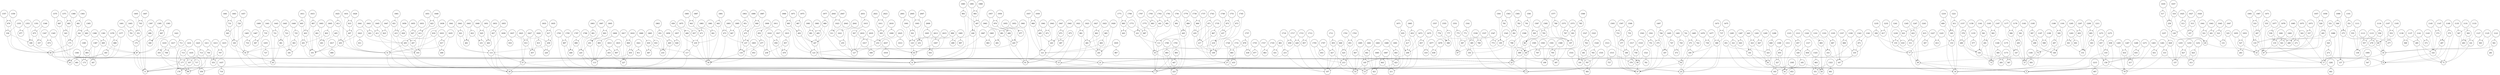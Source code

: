 digraph G {
  rankdir=TB;
  node [fontsize=30 style=filled fillcolor=white];

  // Radical
  node [shape=doublecircle];
  9 [label=<9>];
  15 [label=<15>];
  21 [label=<21>];
  25 [label=<25>];
  33 [label=<33>];
  35 [label=<35>];
  39 [label=<39>];
  49 [label=<49>];
  51 [label=<51>];
  55 [label=<55>];
  57 [label=<57>];
  65 [label=<65>];
  69 [label=<69>];
  77 [label=<77>];
  85 [label=<85>];
  87 [label=<87>];
  91 [label=<91>];
  93 [label=<93>];
  95 [label=<95>];
  105 [label=<105>];
  111 [label=<111>];
  115 [label=<115>];
  119 [label=<119>];
  121 [label=<121>];
  123 [label=<123>];
  129 [label=<129>];
  133 [label=<133>];
  141 [label=<141>];
  143 [label=<143>];
  145 [label=<145>];
  155 [label=<155>];
  159 [label=<159>];
  161 [label=<161>];
  165 [label=<165>];
  169 [label=<169>];
  177 [label=<177>];
  183 [label=<183>];
  185 [label=<185>];
  187 [label=<187>];
  195 [label=<195>];
  201 [label=<201>];
  203 [label=<203>];
  205 [label=<205>];
  209 [label=<209>];
  213 [label=<213>];
  215 [label=<215>];
  217 [label=<217>];
  219 [label=<219>];
  221 [label=<221>];
  231 [label=<231>];
  235 [label=<235>];
  237 [label=<237>];
  247 [label=<247>];
  249 [label=<249>];
  253 [label=<253>];
  255 [label=<255>];
  259 [label=<259>];
  265 [label=<265>];
  267 [label=<267>];
  273 [label=<273>];
  285 [label=<285>];
  287 [label=<287>];
  289 [label=<289>];
  291 [label=<291>];
  295 [label=<295>];
  299 [label=<299>];
  301 [label=<301>];
  303 [label=<303>];
  305 [label=<305>];
  309 [label=<309>];
  319 [label=<319>];
  321 [label=<321>];
  323 [label=<323>];
  327 [label=<327>];
  329 [label=<329>];
  335 [label=<335>];
  339 [label=<339>];
  341 [label=<341>];
  345 [label=<345>];
  355 [label=<355>];
  357 [label=<357>];
  361 [label=<361>];
  365 [label=<365>];
  371 [label=<371>];
  377 [label=<377>];
  381 [label=<381>];
  385 [label=<385>];
  391 [label=<391>];
  393 [label=<393>];
  395 [label=<395>];
  399 [label=<399>];
  403 [label=<403>];
  407 [label=<407>];
  411 [label=<411>];
  413 [label=<413>];
  415 [label=<415>];
  417 [label=<417>];
  427 [label=<427>];
  429 [label=<429>];
  435 [label=<435>];
  437 [label=<437>];
  445 [label=<445>];
  447 [label=<447>];
  451 [label=<451>];
  453 [label=<453>];
  455 [label=<455>];
  465 [label=<465>];
  469 [label=<469>];
  471 [label=<471>];
  473 [label=<473>];
  481 [label=<481>];
  483 [label=<483>];
  485 [label=<485>];
  489 [label=<489>];
  493 [label=<493>];
  497 [label=<497>];
  501 [label=<501>];
  505 [label=<505>];
  511 [label=<511>];
  515 [label=<515>];
  517 [label=<517>];
  519 [label=<519>];
  527 [label=<527>];
  529 [label=<529>];
  533 [label=<533>];
  535 [label=<535>];
  537 [label=<537>];
  543 [label=<543>];
  545 [label=<545>];
  551 [label=<551>];
  553 [label=<553>];
  555 [label=<555>];
  559 [label=<559>];
  561 [label=<561>];
  565 [label=<565>];
  573 [label=<573>];
  579 [label=<579>];
  581 [label=<581>];
  583 [label=<583>];
  589 [label=<589>];
  591 [label=<591>];
  595 [label=<595>];
  597 [label=<597>];
  609 [label=<609>];
  611 [label=<611>];
  615 [label=<615>];
  623 [label=<623>];
  627 [label=<627>];
  629 [label=<629>];
  633 [label=<633>];
  635 [label=<635>];
  645 [label=<645>];
  649 [label=<649>];
  651 [label=<651>];
  655 [label=<655>];
  663 [label=<663>];
  665 [label=<665>];
  667 [label=<667>];
  669 [label=<669>];
  671 [label=<671>];
  679 [label=<679>];
  681 [label=<681>];
  685 [label=<685>];
  687 [label=<687>];
  689 [label=<689>];
  695 [label=<695>];
  697 [label=<697>];
  699 [label=<699>];
  703 [label=<703>];
  705 [label=<705>];
  707 [label=<707>];
  713 [label=<713>];
  715 [label=<715>];
  717 [label=<717>];
  721 [label=<721>];
  723 [label=<723>];
  731 [label=<731>];
  737 [label=<737>];
  741 [label=<741>];
  745 [label=<745>];
  749 [label=<749>];
  753 [label=<753>];
  755 [label=<755>];
  759 [label=<759>];
  763 [label=<763>];
  767 [label=<767>];
  771 [label=<771>];
  777 [label=<777>];
  779 [label=<779>];
  781 [label=<781>];
  785 [label=<785>];
  789 [label=<789>];
  791 [label=<791>];
  793 [label=<793>];
  795 [label=<795>];
  799 [label=<799>];
  803 [label=<803>];
  805 [label=<805>];
  807 [label=<807>];
  813 [label=<813>];
  815 [label=<815>];
  817 [label=<817>];
  831 [label=<831>];
  835 [label=<835>];
  841 [label=<841>];
  843 [label=<843>];
  849 [label=<849>];
  851 [label=<851>];
  861 [label=<861>];
  865 [label=<865>];
  869 [label=<869>];
  871 [label=<871>];
  879 [label=<879>];
  885 [label=<885>];
  889 [label=<889>];
  893 [label=<893>];
  895 [label=<895>];
  897 [label=<897>];
  899 [label=<899>];
  901 [label=<901>];
  903 [label=<903>];
  905 [label=<905>];
  913 [label=<913>];
  915 [label=<915>];
  917 [label=<917>];
  921 [label=<921>];
  923 [label=<923>];
  933 [label=<933>];
  935 [label=<935>];
  939 [label=<939>];
  943 [label=<943>];
  949 [label=<949>];
  951 [label=<951>];
  955 [label=<955>];
  957 [label=<957>];
  959 [label=<959>];
  961 [label=<961>];
  965 [label=<965>];
  969 [label=<969>];
  973 [label=<973>];
  979 [label=<979>];
  985 [label=<985>];
  987 [label=<987>];
  989 [label=<989>];
  993 [label=<993>];
  995 [label=<995>];
  1001 [label=<1001>];
  1003 [label=<1003>];
  1005 [label=<1005>];
  1007 [label=<1007>];
  1011 [label=<1011>];
  1015 [label=<1015>];
  1023 [label=<1023>];
  1027 [label=<1027>];
  1037 [label=<1037>];
  1041 [label=<1041>];
  1043 [label=<1043>];
  1045 [label=<1045>];
  1047 [label=<1047>];
  1055 [label=<1055>];
  1057 [label=<1057>];
  1059 [label=<1059>];
  1065 [label=<1065>];
  1067 [label=<1067>];
  1073 [label=<1073>];
  1077 [label=<1077>];
  1079 [label=<1079>];
  1081 [label=<1081>];
  1085 [label=<1085>];
  1095 [label=<1095>];
  1099 [label=<1099>];
  1101 [label=<1101>];
  1105 [label=<1105>];
  1111 [label=<1111>];
  1113 [label=<1113>];
  1115 [label=<1115>];
  1119 [label=<1119>];
  1121 [label=<1121>];
  1131 [label=<1131>];
  1133 [label=<1133>];
  1135 [label=<1135>];
  1137 [label=<1137>];
  1139 [label=<1139>];
  1141 [label=<1141>];
  1145 [label=<1145>];
  1147 [label=<1147>];
  1149 [label=<1149>];
  1155 [label=<1155>];
  1157 [label=<1157>];
  1159 [label=<1159>];
  1165 [label=<1165>];
  1167 [label=<1167>];
  1169 [label=<1169>];
  1173 [label=<1173>];
  1177 [label=<1177>];
  1185 [label=<1185>];
  1189 [label=<1189>];
  1191 [label=<1191>];
  1195 [label=<1195>];
  1199 [label=<1199>];
  1203 [label=<1203>];
  1205 [label=<1205>];
  1207 [label=<1207>];
  1209 [label=<1209>];
  1211 [label=<1211>];
  1219 [label=<1219>];
  1221 [label=<1221>];
  1227 [label=<1227>];
  1235 [label=<1235>];
  1239 [label=<1239>];
  1241 [label=<1241>];
  1243 [label=<1243>];
  1245 [label=<1245>];
  1247 [label=<1247>];
  1253 [label=<1253>];
  1255 [label=<1255>];
  1257 [label=<1257>];
  1261 [label=<1261>];
  1263 [label=<1263>];
  1265 [label=<1265>];
  1267 [label=<1267>];
  1271 [label=<1271>];
  1273 [label=<1273>];
  1281 [label=<1281>];
  1285 [label=<1285>];
  1293 [label=<1293>];
  1295 [label=<1295>];
  1299 [label=<1299>];
  1309 [label=<1309>];
  1311 [label=<1311>];
  1313 [label=<1313>];
  1315 [label=<1315>];
  1317 [label=<1317>];
  1329 [label=<1329>];
  1333 [label=<1333>];
  1335 [label=<1335>];
  1337 [label=<1337>];
  1339 [label=<1339>];
  1343 [label=<1343>];
  1345 [label=<1345>];
  1347 [label=<1347>];
  1349 [label=<1349>];
  1351 [label=<1351>];
  1353 [label=<1353>];
  1355 [label=<1355>];
  1357 [label=<1357>];
  1363 [label=<1363>];
  1365 [label=<1365>];
  1369 [label=<1369>];
  1371 [label=<1371>];
  1379 [label=<1379>];
  1383 [label=<1383>];
  1385 [label=<1385>];
  1387 [label=<1387>];
  1389 [label=<1389>];
  1391 [label=<1391>];
  1393 [label=<1393>];
  1397 [label=<1397>];
  1401 [label=<1401>];
  1403 [label=<1403>];
  1405 [label=<1405>];
  1407 [label=<1407>];
  1411 [label=<1411>];
  1415 [label=<1415>];
  1417 [label=<1417>];
  1419 [label=<1419>];
  1435 [label=<1435>];
  1437 [label=<1437>];
  1441 [label=<1441>];
  1443 [label=<1443>];
  1455 [label=<1455>];
  1457 [label=<1457>];
  1461 [label=<1461>];
  1463 [label=<1463>];
  1465 [label=<1465>];
  1469 [label=<1469>];
  1473 [label=<1473>];
  1477 [label=<1477>];
  1479 [label=<1479>];
  1491 [label=<1491>];
  1495 [label=<1495>];
  1497 [label=<1497>];
  1501 [label=<1501>];
  1505 [label=<1505>];
  1507 [label=<1507>];
  1509 [label=<1509>];
  1513 [label=<1513>];
  1515 [label=<1515>];
  1517 [label=<1517>];
  1527 [label=<1527>];
  1529 [label=<1529>];
  1533 [label=<1533>];
  1535 [label=<1535>];
  1537 [label=<1537>];
  1541 [label=<1541>];
  1545 [label=<1545>];
  1547 [label=<1547>];
  1551 [label=<1551>];
  1555 [label=<1555>];
  1561 [label=<1561>];
  1563 [label=<1563>];
  1565 [label=<1565>];
  1569 [label=<1569>];
  1577 [label=<1577>];
  1581 [label=<1581>];
  1585 [label=<1585>];
  1589 [label=<1589>];
  1591 [label=<1591>];
  1595 [label=<1595>];
  1599 [label=<1599>];
  1603 [label=<1603>];
  1605 [label=<1605>];
  1615 [label=<1615>];
  1623 [label=<1623>];
  1631 [label=<1631>];
  1633 [label=<1633>];
  1635 [label=<1635>];
  1639 [label=<1639>];
  1641 [label=<1641>];
  1643 [label=<1643>];
  1645 [label=<1645>];
  1649 [label=<1649>];
  1651 [label=<1651>];
  1653 [label=<1653>];
  1655 [label=<1655>];
  1659 [label=<1659>];
  1661 [label=<1661>];
  1671 [label=<1671>];
  1673 [label=<1673>];
  1677 [label=<1677>];
  1679 [label=<1679>];
  1681 [label=<1681>];
  1685 [label=<1685>];
  1687 [label=<1687>];
  1689 [label=<1689>];
  1691 [label=<1691>];
  1695 [label=<1695>];
  1703 [label=<1703>];
  1705 [label=<1705>];
  1707 [label=<1707>];
  1711 [label=<1711>];
  1713 [label=<1713>];
  1717 [label=<1717>];
  1727 [label=<1727>];
  1729 [label=<1729>];
  1731 [label=<1731>];
  1735 [label=<1735>];
  1739 [label=<1739>];
  1743 [label=<1743>];
  1745 [label=<1745>];
  1749 [label=<1749>];
  1751 [label=<1751>];
  1757 [label=<1757>];
  1761 [label=<1761>];
  1763 [label=<1763>];
  1765 [label=<1765>];
  1767 [label=<1767>];
  1769 [label=<1769>];
  1771 [label=<1771>];
  1779 [label=<1779>];
  1781 [label=<1781>];
  1785 [label=<1785>];
  1793 [label=<1793>];
  1795 [label=<1795>];
  1797 [label=<1797>];
  1799 [label=<1799>];
  1803 [label=<1803>];
  1807 [label=<1807>];
  1817 [label=<1817>];
  1819 [label=<1819>];
  1821 [label=<1821>];
  1829 [label=<1829>];
  1833 [label=<1833>];
  1835 [label=<1835>];
  1837 [label=<1837>];
  1839 [label=<1839>];
  1841 [label=<1841>];
  1843 [label=<1843>];
  1849 [label=<1849>];
  1851 [label=<1851>];
  1853 [label=<1853>];
  1855 [label=<1855>];
  1857 [label=<1857>];
  1865 [label=<1865>];
  1869 [label=<1869>];
  1883 [label=<1883>];
  1885 [label=<1885>];
  1887 [label=<1887>];
  1891 [label=<1891>];
  1893 [label=<1893>];
  1895 [label=<1895>];
  1897 [label=<1897>];
  1903 [label=<1903>];
  1905 [label=<1905>];
  1909 [label=<1909>];
  1915 [label=<1915>];
  1919 [label=<1919>];
  1921 [label=<1921>];
  1923 [label=<1923>];
  1927 [label=<1927>];
  1929 [label=<1929>];
  1937 [label=<1937>];
  1939 [label=<1939>];
  1941 [label=<1941>];
  1943 [label=<1943>];
  1945 [label=<1945>];
  1947 [label=<1947>];
  1955 [label=<1955>];
  1957 [label=<1957>];
  1959 [label=<1959>];
  1961 [label=<1961>];
  1963 [label=<1963>];
  1965 [label=<1965>];
  1967 [label=<1967>];
  1969 [label=<1969>];
  1977 [label=<1977>];
  1981 [label=<1981>];
  1983 [label=<1983>];
  1985 [label=<1985>];
  1991 [label=<1991>];
  1995 [label=<1995>];
  2001 [label=<2001>];
  2005 [label=<2005>];
  2013 [label=<2013>];
  2015 [label=<2015>];
  2019 [label=<2019>];
  2021 [label=<2021>];
  2031 [label=<2031>];
  2033 [label=<2033>];
  2035 [label=<2035>];
  2037 [label=<2037>];
  2041 [label=<2041>];
  2045 [label=<2045>];
  2047 [label=<2047>];

  // Edges
  9 -> 5;
  15 -> 7;
  21 -> 5;
  21 -> 11;
  25 -> 3;
  25 -> 13;
  27 -> 13;
  27 -> 7;
  33 -> 17;
  35 -> 17;
  35 -> 9;
  39 -> 19;
  39 -> 5;
  45 -> 11;
  45 -> 23;
  49 -> 3;
  49 -> 25;
  51 -> 25;
  51 -> 13;
  55 -> 27;
  55 -> 7;
  57 -> 7;
  57 -> 29;
  63 -> 31;
  65 -> 33;
  69 -> 17;
  69 -> 35;
  75 -> 37;
  75 -> 19;
  77 -> 19;
  77 -> 39;
  81 -> 5;
  81 -> 41;
  85 -> 21;
  85 -> 43;
  87 -> 43;
  87 -> 11;
  91 -> 45;
  91 -> 23;
  93 -> 23;
  93 -> 47;
  95 -> 47;
  95 -> 3;
  99 -> 49;
  99 -> 25;
  105 -> 13;
  105 -> 53;
  111 -> 55;
  111 -> 7;
  115 -> 57;
  115 -> 29;
  117 -> 29;
  117 -> 59;
  119 -> 59;
  119 -> 15;
  121 -> 15;
  121 -> 61;
  123 -> 61;
  123 -> 31;
  125 -> 31;
  125 -> 63;
  129 -> 65;
  133 -> 33;
  133 -> 67;
  135 -> 67;
  135 -> 17;
  141 -> 35;
  141 -> 71;
  143 -> 71;
  143 -> 9;
  145 -> 9;
  145 -> 73;
  147 -> 73;
  147 -> 37;
  153 -> 19;
  153 -> 77;
  155 -> 77;
  155 -> 39;
  159 -> 79;
  159 -> 5;
  161 -> 5;
  161 -> 81;
  165 -> 41;
  165 -> 83;
  169 -> 21;
  169 -> 85;
  171 -> 85;
  171 -> 43;
  175 -> 87;
  175 -> 11;
  177 -> 11;
  177 -> 89;
  183 -> 91;
  183 -> 23;
  185 -> 23;
  185 -> 93;
  187 -> 93;
  187 -> 47;
  189 -> 47;
  189 -> 95;
  195 -> 97;
  195 -> 49;
  201 -> 25;
  201 -> 101;
  203 -> 101;
  203 -> 51;
  205 -> 51;
  205 -> 103;
  207 -> 103;
  207 -> 13;
  209 -> 13;
  209 -> 105;
  213 -> 53;
  213 -> 107;
  215 -> 107;
  215 -> 27;
  217 -> 27;
  217 -> 109;
  219 -> 109;
  219 -> 55;
  221 -> 55;
  221 -> 111;
  225 -> 7;
  225 -> 113;
  231 -> 115;
  231 -> 29;
  235 -> 117;
  235 -> 59;
  237 -> 59;
  237 -> 119;
  243 -> 121;
  243 -> 61;
  245 -> 61;
  245 -> 123;
  247 -> 123;
  247 -> 31;
  249 -> 31;
  249 -> 125;
  253 -> 63;
  253 -> 127;
  255 -> 127;
  259 -> 129;
  259 -> 65;
  261 -> 65;
  261 -> 131;
  265 -> 33;
  265 -> 133;
  267 -> 133;
  267 -> 67;
  273 -> 17;
  273 -> 137;
  275 -> 137;
  275 -> 69;
  279 -> 139;
  279 -> 35;
  285 -> 71;
  285 -> 143;
  287 -> 143;
  287 -> 9;
  289 -> 9;
  289 -> 145;
  291 -> 145;
  291 -> 73;
  295 -> 147;
  295 -> 37;
  297 -> 37;
  297 -> 149;
  299 -> 149;
  299 -> 75;
  301 -> 75;
  301 -> 151;
  303 -> 151;
  303 -> 19;
  305 -> 19;
  305 -> 153;
  309 -> 77;
  309 -> 155;
  315 -> 157;
  315 -> 79;
  319 -> 159;
  319 -> 5;
  321 -> 5;
  321 -> 161;
  323 -> 161;
  323 -> 81;
  325 -> 81;
  325 -> 163;
  327 -> 163;
  327 -> 41;
  329 -> 41;
  329 -> 165;
  333 -> 83;
  333 -> 167;
  335 -> 167;
  335 -> 21;
  339 -> 169;
  339 -> 85;
  341 -> 85;
  341 -> 171;
  343 -> 171;
  343 -> 43;
  345 -> 43;
  345 -> 173;
  351 -> 175;
  351 -> 11;
  355 -> 177;
  355 -> 89;
  357 -> 89;
  357 -> 179;
  361 -> 45;
  361 -> 181;
  363 -> 181;
  363 -> 91;
  365 -> 91;
  365 -> 183;
  369 -> 23;
  369 -> 185;
  371 -> 185;
  371 -> 93;
  375 -> 187;
  375 -> 47;
  377 -> 47;
  377 -> 189;
  381 -> 95;
  381 -> 191;
  385 -> 3;
  385 -> 193;
  387 -> 193;
  387 -> 97;
  391 -> 195;
  391 -> 49;
  393 -> 49;
  393 -> 197;
  395 -> 197;
  395 -> 99;
  399 -> 199;
  399 -> 25;
  403 -> 201;
  403 -> 101;
  405 -> 101;
  405 -> 203;
  407 -> 203;
  407 -> 51;
  411 -> 205;
  411 -> 103;
  413 -> 103;
  413 -> 207;
  415 -> 207;
  415 -> 13;
  417 -> 13;
  417 -> 209;
  423 -> 211;
  423 -> 53;
  425 -> 53;
  425 -> 213;
  427 -> 213;
  427 -> 107;
  429 -> 107;
  429 -> 215;
  435 -> 217;
  435 -> 109;
  437 -> 109;
  437 -> 219;
  441 -> 55;
  441 -> 221;
  445 -> 111;
  445 -> 223;
  447 -> 223;
  447 -> 7;
  451 -> 225;
  451 -> 113;
  453 -> 113;
  453 -> 227;
  455 -> 227;
  455 -> 57;
  459 -> 229;
  459 -> 115;
  465 -> 29;
  465 -> 233;
  469 -> 117;
  469 -> 235;
  471 -> 235;
  471 -> 59;
  473 -> 59;
  473 -> 237;
  475 -> 237;
  475 -> 119;
  477 -> 119;
  477 -> 239;
  481 -> 15;
  481 -> 241;
  483 -> 241;
  483 -> 121;
  485 -> 121;
  485 -> 243;
  489 -> 61;
  489 -> 245;
  493 -> 123;
  493 -> 247;
  495 -> 247;
  495 -> 31;
  497 -> 31;
  497 -> 249;
  501 -> 125;
  501 -> 251;
  505 -> 63;
  505 -> 253;
  507 -> 253;
  507 -> 127;
  511 -> 255;
  513 -> 257;
  515 -> 257;
  515 -> 129;
  517 -> 129;
  517 -> 259;
  519 -> 259;
  519 -> 65;
  525 -> 131;
  525 -> 263;
  527 -> 263;
  527 -> 33;
  529 -> 33;
  529 -> 265;
  531 -> 265;
  531 -> 133;
  533 -> 133;
  533 -> 267;
  535 -> 267;
  535 -> 67;
  537 -> 67;
  537 -> 269;
  539 -> 269;
  539 -> 135;
  543 -> 271;
  543 -> 17;
  545 -> 17;
  545 -> 273;
  549 -> 137;
  549 -> 275;
  551 -> 275;
  551 -> 69;
  553 -> 69;
  553 -> 277;
  555 -> 277;
  555 -> 139;
  559 -> 279;
  559 -> 35;
  561 -> 35;
  561 -> 281;
  565 -> 141;
  565 -> 283;
  567 -> 283;
  567 -> 71;
  573 -> 143;
  573 -> 287;
  575 -> 287;
  575 -> 9;
  579 -> 289;
  579 -> 145;
  581 -> 145;
  581 -> 291;
  583 -> 291;
  583 -> 73;
  585 -> 73;
  585 -> 293;
  589 -> 147;
  589 -> 295;
  591 -> 295;
  591 -> 37;
  595 -> 297;
  595 -> 149;
  597 -> 149;
  597 -> 299;
  603 -> 301;
  603 -> 151;
  605 -> 151;
  605 -> 303;
  609 -> 19;
  609 -> 305;
  611 -> 305;
  611 -> 153;
  615 -> 307;
  615 -> 77;
  621 -> 155;
  621 -> 311;
  623 -> 311;
  623 -> 39;
  625 -> 39;
  625 -> 313;
  627 -> 313;
  627 -> 157;
  629 -> 157;
  629 -> 315;
  633 -> 79;
  633 -> 317;
  635 -> 317;
  635 -> 159;
  637 -> 159;
  637 -> 319;
  639 -> 319;
  639 -> 5;
  645 -> 161;
  645 -> 323;
  649 -> 81;
  649 -> 325;
  651 -> 325;
  651 -> 163;
  655 -> 327;
  655 -> 41;
  657 -> 41;
  657 -> 329;
  663 -> 331;
  663 -> 83;
  665 -> 83;
  665 -> 333;
  667 -> 333;
  667 -> 167;
  669 -> 167;
  669 -> 335;
  671 -> 335;
  671 -> 21;
  675 -> 337;
  675 -> 169;
  679 -> 339;
  679 -> 85;
  681 -> 85;
  681 -> 341;
  685 -> 171;
  685 -> 343;
  687 -> 343;
  687 -> 43;
  689 -> 43;
  689 -> 345;
  693 -> 173;
  693 -> 347;
  695 -> 347;
  695 -> 87;
  697 -> 87;
  697 -> 349;
  699 -> 349;
  699 -> 175;
  703 -> 351;
  703 -> 11;
  705 -> 11;
  705 -> 353;
  707 -> 353;
  707 -> 177;
  711 -> 355;
  711 -> 89;
  713 -> 89;
  713 -> 357;
  715 -> 357;
  715 -> 179;
  717 -> 179;
  717 -> 359;
  721 -> 45;
  721 -> 361;
  723 -> 361;
  723 -> 181;
  725 -> 181;
  725 -> 363;
  729 -> 91;
  729 -> 365;
  731 -> 365;
  731 -> 183;
  735 -> 367;
  735 -> 23;
  737 -> 23;
  737 -> 369;
  741 -> 185;
  741 -> 371;
  745 -> 93;
  745 -> 373;
  747 -> 373;
  747 -> 187;
  749 -> 187;
  749 -> 375;
  753 -> 47;
  753 -> 377;
  755 -> 377;
  755 -> 189;
  759 -> 379;
  759 -> 95;
  763 -> 381;
  763 -> 191;
  765 -> 191;
  765 -> 383;
  767 -> 383;
  767 -> 3;
  771 -> 385;
  771 -> 193;
  775 -> 387;
  775 -> 97;
  777 -> 97;
  777 -> 389;
  779 -> 389;
  779 -> 195;
  781 -> 195;
  781 -> 391;
  783 -> 391;
  783 -> 49;
  785 -> 49;
  785 -> 393;
  789 -> 197;
  789 -> 395;
  791 -> 395;
  791 -> 99;
  793 -> 99;
  793 -> 397;
  795 -> 397;
  795 -> 199;
  799 -> 399;
  799 -> 25;
  801 -> 25;
  801 -> 401;
  803 -> 401;
  803 -> 201;
  805 -> 201;
  805 -> 403;
  807 -> 403;
  807 -> 101;
  813 -> 203;
  813 -> 407;
  815 -> 407;
  815 -> 51;
  817 -> 51;
  817 -> 409;
  819 -> 409;
  819 -> 205;
  825 -> 103;
  825 -> 413;
  831 -> 415;
  831 -> 13;
  833 -> 13;
  833 -> 417;
  835 -> 417;
  835 -> 209;
  837 -> 209;
  837 -> 419;
  841 -> 105;
  841 -> 421;
  843 -> 421;
  843 -> 211;
  845 -> 211;
  845 -> 423;
  847 -> 423;
  847 -> 53;
  849 -> 53;
  849 -> 425;
  851 -> 425;
  851 -> 213;
  855 -> 427;
  855 -> 107;
  861 -> 215;
  861 -> 431;
  865 -> 27;
  865 -> 433;
  867 -> 433;
  867 -> 217;
  869 -> 217;
  869 -> 435;
  871 -> 435;
  871 -> 109;
  873 -> 109;
  873 -> 437;
  875 -> 437;
  875 -> 219;
  879 -> 439;
  879 -> 55;
  885 -> 221;
  885 -> 443;
  889 -> 111;
  889 -> 445;
  891 -> 445;
  891 -> 223;
  893 -> 223;
  893 -> 447;
  895 -> 447;
  895 -> 7;
  897 -> 7;
  897 -> 449;
  899 -> 449;
  899 -> 225;
  901 -> 225;
  901 -> 451;
  903 -> 451;
  903 -> 113;
  905 -> 113;
  905 -> 453;
  909 -> 227;
  909 -> 455;
  913 -> 57;
  913 -> 457;
  915 -> 457;
  915 -> 229;
  917 -> 229;
  917 -> 459;
  921 -> 115;
  921 -> 461;
  923 -> 461;
  923 -> 231;
  925 -> 231;
  925 -> 463;
  927 -> 463;
  927 -> 29;
  931 -> 465;
  931 -> 233;
  933 -> 233;
  933 -> 467;
  935 -> 467;
  935 -> 117;
  939 -> 469;
  939 -> 235;
  943 -> 471;
  943 -> 59;
  945 -> 59;
  945 -> 473;
  949 -> 237;
  949 -> 475;
  951 -> 475;
  951 -> 119;
  955 -> 477;
  955 -> 239;
  957 -> 239;
  957 -> 479;
  959 -> 479;
  959 -> 15;
  961 -> 15;
  961 -> 481;
  963 -> 481;
  963 -> 241;
  965 -> 241;
  965 -> 483;
  969 -> 121;
  969 -> 485;
  973 -> 243;
  973 -> 487;
  975 -> 487;
  975 -> 61;
  979 -> 489;
  979 -> 245;
  981 -> 245;
  981 -> 491;
  985 -> 123;
  985 -> 493;
  987 -> 493;
  987 -> 247;
  989 -> 247;
  989 -> 495;
  993 -> 31;
  993 -> 497;
  995 -> 497;
  995 -> 249;
  999 -> 499;
  999 -> 125;
  1001 -> 125;
  1001 -> 501;
  1003 -> 501;
  1003 -> 251;
  1005 -> 251;
  1005 -> 503;
  1007 -> 503;
  1007 -> 63;
  1011 -> 505;
  1011 -> 253;
  1015 -> 507;
  1015 -> 127;
  1017 -> 127;
  1017 -> 509;
  1023 -> 511;
  1025 -> 513;
  1027 -> 513;
  1027 -> 257;
  1029 -> 257;
  1029 -> 515;
  1035 -> 517;
  1035 -> 259;
  1037 -> 259;
  1037 -> 519;
  1041 -> 65;
  1041 -> 521;
  1043 -> 521;
  1043 -> 261;
  1045 -> 261;
  1045 -> 523;
  1047 -> 523;
  1047 -> 131;
  1053 -> 263;
  1053 -> 527;
  1055 -> 527;
  1055 -> 33;
  1057 -> 33;
  1057 -> 529;
  1059 -> 529;
  1059 -> 265;
  1065 -> 133;
  1065 -> 533;
  1067 -> 533;
  1067 -> 267;
  1071 -> 535;
  1071 -> 67;
  1073 -> 67;
  1073 -> 537;
  1075 -> 537;
  1075 -> 269;
  1077 -> 269;
  1077 -> 539;
  1079 -> 539;
  1079 -> 135;
  1081 -> 135;
  1081 -> 541;
  1083 -> 541;
  1083 -> 271;
  1085 -> 271;
  1085 -> 543;
  1089 -> 17;
  1089 -> 545;
  1095 -> 547;
  1095 -> 137;
  1099 -> 549;
  1099 -> 275;
  1101 -> 275;
  1101 -> 551;
  1105 -> 69;
  1105 -> 553;
  1107 -> 553;
  1107 -> 277;
  1111 -> 555;
  1111 -> 139;
  1113 -> 139;
  1113 -> 557;
  1115 -> 557;
  1115 -> 279;
  1119 -> 559;
  1119 -> 35;
  1121 -> 35;
  1121 -> 561;
  1125 -> 281;
  1125 -> 563;
  1127 -> 563;
  1127 -> 141;
  1131 -> 565;
  1131 -> 283;
  1133 -> 283;
  1133 -> 567;
  1135 -> 567;
  1135 -> 71;
  1137 -> 71;
  1137 -> 569;
  1139 -> 569;
  1139 -> 285;
  1141 -> 285;
  1141 -> 571;
  1143 -> 571;
  1143 -> 143;
  1145 -> 143;
  1145 -> 573;
  1147 -> 573;
  1147 -> 287;
  1149 -> 287;
  1149 -> 575;
  1155 -> 577;
  1155 -> 289;
  1157 -> 289;
  1157 -> 579;
  1159 -> 579;
  1159 -> 145;
  1161 -> 145;
  1161 -> 581;
  1165 -> 291;
  1165 -> 583;
  1167 -> 583;
  1167 -> 73;
  1169 -> 73;
  1169 -> 585;
  1173 -> 293;
  1173 -> 587;
  1175 -> 587;
  1175 -> 147;
  1177 -> 147;
  1177 -> 589;
  1179 -> 589;
  1179 -> 295;
  1183 -> 591;
  1183 -> 37;
  1185 -> 37;
  1185 -> 593;
  1189 -> 297;
  1189 -> 595;
  1191 -> 595;
  1191 -> 149;
  1195 -> 597;
  1195 -> 299;
  1197 -> 299;
  1197 -> 599;
  1199 -> 599;
  1199 -> 75;
  1203 -> 601;
  1203 -> 301;
  1205 -> 301;
  1205 -> 603;
  1207 -> 603;
  1207 -> 151;
  1209 -> 151;
  1209 -> 605;
  1211 -> 605;
  1211 -> 303;
  1215 -> 607;
  1215 -> 19;
  1219 -> 609;
  1219 -> 305;
  1221 -> 305;
  1221 -> 611;
  1225 -> 153;
  1225 -> 613;
  1227 -> 613;
  1227 -> 307;
  1233 -> 77;
  1233 -> 617;
  1235 -> 617;
  1235 -> 309;
  1239 -> 619;
  1239 -> 155;
  1241 -> 155;
  1241 -> 621;
  1243 -> 621;
  1243 -> 311;
  1245 -> 311;
  1245 -> 623;
  1247 -> 623;
  1247 -> 39;
  1251 -> 625;
  1251 -> 313;
  1253 -> 313;
  1253 -> 627;
  1255 -> 627;
  1255 -> 157;
  1257 -> 157;
  1257 -> 629;
  1261 -> 315;
  1261 -> 631;
  1263 -> 631;
  1263 -> 79;
  1265 -> 79;
  1265 -> 633;
  1267 -> 633;
  1267 -> 317;
  1269 -> 317;
  1269 -> 635;
  1271 -> 635;
  1271 -> 159;
  1273 -> 159;
  1273 -> 637;
  1275 -> 637;
  1275 -> 319;
  1281 -> 5;
  1281 -> 641;
  1285 -> 321;
  1285 -> 643;
  1287 -> 643;
  1287 -> 161;
  1293 -> 323;
  1293 -> 647;
  1295 -> 647;
  1295 -> 81;
  1299 -> 649;
  1299 -> 325;
  1305 -> 163;
  1305 -> 653;
  1309 -> 327;
  1309 -> 655;
  1311 -> 655;
  1311 -> 41;
  1313 -> 41;
  1313 -> 657;
  1315 -> 657;
  1315 -> 329;
  1317 -> 329;
  1317 -> 659;
  1323 -> 661;
  1323 -> 331;
  1325 -> 331;
  1325 -> 663;
  1329 -> 83;
  1329 -> 665;
  1331 -> 665;
  1331 -> 333;
  1333 -> 333;
  1333 -> 667;
  1335 -> 667;
  1335 -> 167;
  1337 -> 167;
  1337 -> 669;
  1339 -> 669;
  1339 -> 335;
  1341 -> 335;
  1341 -> 671;
  1343 -> 671;
  1343 -> 21;
  1345 -> 21;
  1345 -> 673;
  1347 -> 673;
  1347 -> 337;
  1349 -> 337;
  1349 -> 675;
  1351 -> 675;
  1351 -> 169;
  1353 -> 169;
  1353 -> 677;
  1355 -> 677;
  1355 -> 339;
  1357 -> 339;
  1357 -> 679;
  1359 -> 679;
  1359 -> 85;
  1363 -> 681;
  1363 -> 341;
  1365 -> 341;
  1365 -> 683;
  1369 -> 171;
  1369 -> 685;
  1371 -> 685;
  1371 -> 343;
  1375 -> 687;
  1375 -> 43;
  1377 -> 43;
  1377 -> 689;
  1379 -> 689;
  1379 -> 345;
  1383 -> 691;
  1383 -> 173;
  1385 -> 173;
  1385 -> 693;
  1387 -> 693;
  1387 -> 347;
  1389 -> 347;
  1389 -> 695;
  1391 -> 695;
  1391 -> 87;
  1393 -> 87;
  1393 -> 697;
  1395 -> 697;
  1395 -> 349;
  1397 -> 349;
  1397 -> 699;
  1401 -> 175;
  1401 -> 701;
  1403 -> 701;
  1403 -> 351;
  1405 -> 351;
  1405 -> 703;
  1407 -> 703;
  1407 -> 11;
  1411 -> 705;
  1411 -> 353;
  1413 -> 353;
  1413 -> 707;
  1415 -> 707;
  1415 -> 177;
  1417 -> 177;
  1417 -> 709;
  1419 -> 709;
  1419 -> 355;
  1421 -> 355;
  1421 -> 711;
  1425 -> 89;
  1425 -> 713;
  1431 -> 715;
  1431 -> 179;
  1435 -> 717;
  1435 -> 359;
  1437 -> 359;
  1437 -> 719;
  1441 -> 45;
  1441 -> 721;
  1443 -> 721;
  1443 -> 361;
  1445 -> 361;
  1445 -> 723;
  1449 -> 181;
  1449 -> 725;
  1455 -> 727;
  1455 -> 91;
  1457 -> 91;
  1457 -> 729;
  1461 -> 365;
  1461 -> 731;
  1463 -> 731;
  1463 -> 183;
  1465 -> 183;
  1465 -> 733;
  1467 -> 733;
  1467 -> 367;
  1469 -> 367;
  1469 -> 735;
  1473 -> 23;
  1473 -> 737;
  1475 -> 737;
  1475 -> 369;
  1477 -> 369;
  1477 -> 739;
  1479 -> 739;
  1479 -> 185;
  1485 -> 371;
  1485 -> 743;
  1491 -> 745;
  1491 -> 373;
  1495 -> 747;
  1495 -> 187;
  1497 -> 187;
  1497 -> 749;
  1501 -> 375;
  1501 -> 751;
  1503 -> 751;
  1503 -> 47;
  1505 -> 47;
  1505 -> 753;
  1507 -> 753;
  1507 -> 377;
  1509 -> 377;
  1509 -> 755;
  1513 -> 189;
  1513 -> 757;
  1515 -> 757;
  1515 -> 379;
  1517 -> 379;
  1517 -> 759;
  1519 -> 759;
  1519 -> 95;
  1521 -> 95;
  1521 -> 761;
  1525 -> 381;
  1525 -> 763;
  1527 -> 763;
  1527 -> 191;
  1529 -> 191;
  1529 -> 765;
  1533 -> 383;
  1533 -> 767;
  1535 -> 767;
  1535 -> 3;
  1537 -> 3;
  1537 -> 769;
  1539 -> 769;
  1539 -> 385;
  1541 -> 385;
  1541 -> 771;
  1545 -> 193;
  1545 -> 773;
  1547 -> 773;
  1547 -> 387;
  1551 -> 775;
  1551 -> 97;
  1555 -> 777;
  1555 -> 389;
  1557 -> 389;
  1557 -> 779;
  1561 -> 195;
  1561 -> 781;
  1563 -> 781;
  1563 -> 391;
  1565 -> 391;
  1565 -> 783;
  1569 -> 49;
  1569 -> 785;
  1573 -> 393;
  1573 -> 787;
  1575 -> 787;
  1575 -> 197;
  1577 -> 197;
  1577 -> 789;
  1581 -> 395;
  1581 -> 791;
  1585 -> 99;
  1585 -> 793;
  1587 -> 793;
  1587 -> 397;
  1589 -> 397;
  1589 -> 795;
  1591 -> 795;
  1591 -> 199;
  1593 -> 199;
  1593 -> 797;
  1595 -> 797;
  1595 -> 399;
  1599 -> 799;
  1599 -> 25;
  1603 -> 801;
  1603 -> 401;
  1605 -> 401;
  1605 -> 803;
  1611 -> 805;
  1611 -> 403;
  1615 -> 807;
  1615 -> 101;
  1617 -> 101;
  1617 -> 809;
  1623 -> 811;
  1623 -> 203;
  1625 -> 203;
  1625 -> 813;
  1629 -> 407;
  1629 -> 815;
  1631 -> 815;
  1631 -> 51;
  1633 -> 51;
  1633 -> 817;
  1635 -> 817;
  1635 -> 409;
  1639 -> 819;
  1639 -> 205;
  1641 -> 205;
  1641 -> 821;
  1643 -> 821;
  1643 -> 411;
  1645 -> 411;
  1645 -> 823;
  1647 -> 823;
  1647 -> 103;
  1649 -> 103;
  1649 -> 825;
  1651 -> 825;
  1651 -> 413;
  1653 -> 413;
  1653 -> 827;
  1655 -> 827;
  1655 -> 207;
  1659 -> 829;
  1659 -> 415;
  1661 -> 415;
  1661 -> 831;
  1665 -> 13;
  1665 -> 833;
  1671 -> 835;
  1671 -> 209;
  1673 -> 209;
  1673 -> 837;
  1675 -> 837;
  1675 -> 419;
  1677 -> 419;
  1677 -> 839;
  1679 -> 839;
  1679 -> 105;
  1681 -> 105;
  1681 -> 841;
  1683 -> 841;
  1683 -> 421;
  1685 -> 421;
  1685 -> 843;
  1687 -> 843;
  1687 -> 211;
  1689 -> 211;
  1689 -> 845;
  1691 -> 845;
  1691 -> 423;
  1695 -> 847;
  1695 -> 53;
  1701 -> 425;
  1701 -> 851;
  1703 -> 851;
  1703 -> 213;
  1705 -> 213;
  1705 -> 853;
  1707 -> 853;
  1707 -> 427;
  1711 -> 855;
  1711 -> 107;
  1713 -> 107;
  1713 -> 857;
  1715 -> 857;
  1715 -> 429;
  1717 -> 429;
  1717 -> 859;
  1719 -> 859;
  1719 -> 215;
  1725 -> 431;
  1725 -> 863;
  1727 -> 863;
  1727 -> 27;
  1729 -> 27;
  1729 -> 865;
  1731 -> 865;
  1731 -> 433;
  1735 -> 867;
  1735 -> 217;
  1737 -> 217;
  1737 -> 869;
  1739 -> 869;
  1739 -> 435;
  1743 -> 871;
  1743 -> 109;
  1745 -> 109;
  1745 -> 873;
  1749 -> 437;
  1749 -> 875;
  1751 -> 875;
  1751 -> 219;
  1755 -> 877;
  1755 -> 439;
  1757 -> 439;
  1757 -> 879;
  1761 -> 55;
  1761 -> 881;
  1763 -> 881;
  1763 -> 441;
  1765 -> 441;
  1765 -> 883;
  1767 -> 883;
  1767 -> 221;
  1769 -> 221;
  1769 -> 885;
  1771 -> 885;
  1771 -> 443;
  1773 -> 443;
  1773 -> 887;
  1775 -> 887;
  1775 -> 111;
  1779 -> 889;
  1779 -> 445;
  1781 -> 445;
  1781 -> 891;
  1785 -> 223;
  1785 -> 893;
  1791 -> 895;
  1791 -> 7;
  1793 -> 7;
  1793 -> 897;
  1795 -> 897;
  1795 -> 449;
  1797 -> 449;
  1797 -> 899;
  1799 -> 899;
  1799 -> 225;
  1803 -> 901;
  1803 -> 451;
  1805 -> 451;
  1805 -> 903;
  1807 -> 903;
  1807 -> 113;
  1809 -> 113;
  1809 -> 905;
  1813 -> 453;
  1813 -> 907;
  1815 -> 907;
  1815 -> 227;
  1817 -> 227;
  1817 -> 909;
  1819 -> 909;
  1819 -> 455;
  1821 -> 455;
  1821 -> 911;
  1825 -> 57;
  1825 -> 913;
  1827 -> 913;
  1827 -> 457;
  1829 -> 457;
  1829 -> 915;
  1833 -> 229;
  1833 -> 917;
  1835 -> 917;
  1835 -> 459;
  1837 -> 459;
  1837 -> 919;
  1839 -> 919;
  1839 -> 115;
  1841 -> 115;
  1841 -> 921;
  1843 -> 921;
  1843 -> 461;
  1845 -> 461;
  1845 -> 923;
  1849 -> 231;
  1849 -> 925;
  1851 -> 925;
  1851 -> 463;
  1853 -> 463;
  1853 -> 927;
  1855 -> 927;
  1855 -> 29;
  1857 -> 29;
  1857 -> 929;
  1859 -> 929;
  1859 -> 465;
  1863 -> 931;
  1863 -> 233;
  1865 -> 233;
  1865 -> 933;
  1869 -> 467;
  1869 -> 935;
  1875 -> 937;
  1875 -> 469;
  1881 -> 235;
  1881 -> 941;
  1883 -> 941;
  1883 -> 471;
  1885 -> 471;
  1885 -> 943;
  1887 -> 943;
  1887 -> 59;
  1891 -> 945;
  1891 -> 473;
  1893 -> 473;
  1893 -> 947;
  1895 -> 947;
  1895 -> 237;
  1897 -> 237;
  1897 -> 949;
  1899 -> 949;
  1899 -> 475;
  1903 -> 951;
  1903 -> 119;
  1905 -> 119;
  1905 -> 953;
  1909 -> 477;
  1909 -> 955;
  1911 -> 955;
  1911 -> 239;
  1915 -> 957;
  1915 -> 479;
  1917 -> 479;
  1917 -> 959;
  1919 -> 959;
  1919 -> 15;
  1921 -> 15;
  1921 -> 961;
  1923 -> 961;
  1923 -> 481;
  1925 -> 481;
  1925 -> 963;
  1927 -> 963;
  1927 -> 241;
  1929 -> 241;
  1929 -> 965;
  1935 -> 967;
  1935 -> 121;
  1937 -> 121;
  1937 -> 969;
  1939 -> 969;
  1939 -> 485;
  1941 -> 485;
  1941 -> 971;
  1943 -> 971;
  1943 -> 243;
  1945 -> 243;
  1945 -> 973;
  1947 -> 973;
  1947 -> 487;
  1953 -> 61;
  1953 -> 977;
  1955 -> 977;
  1955 -> 489;
  1957 -> 489;
  1957 -> 979;
  1959 -> 979;
  1959 -> 245;
  1961 -> 245;
  1961 -> 981;
  1963 -> 981;
  1963 -> 491;
  1965 -> 491;
  1965 -> 983;
  1967 -> 983;
  1967 -> 123;
  1969 -> 123;
  1969 -> 985;
  1971 -> 985;
  1971 -> 493;
  1975 -> 987;
  1975 -> 247;
  1977 -> 247;
  1977 -> 989;
  1981 -> 495;
  1981 -> 991;
  1983 -> 991;
  1983 -> 31;
  1985 -> 31;
  1985 -> 993;
  1989 -> 497;
  1989 -> 995;
  1991 -> 995;
  1991 -> 249;
  1995 -> 997;
  1995 -> 499;
  2001 -> 125;
  2001 -> 1001;
  2005 -> 501;
  2005 -> 1003;
  2007 -> 1003;
  2007 -> 251;
  2009 -> 251;
  2009 -> 1005;
  2013 -> 503;
  2013 -> 1007;
  2015 -> 1007;
  2015 -> 63;
  2019 -> 1009;
  2019 -> 505;
  2021 -> 505;
  2021 -> 1011;
  2023 -> 1011;
  2023 -> 253;
  2025 -> 253;
  2025 -> 1013;
  2031 -> 1015;
  2031 -> 127;
  2033 -> 127;
  2033 -> 1017;
  2035 -> 1017;
  2035 -> 509;
  2037 -> 509;
  2037 -> 1019;
  2041 -> 255;
  2041 -> 1021;
  2043 -> 1021;
  2043 -> 511;
  2045 -> 511;
  2045 -> 1023;
  2047 -> 1023;
}
